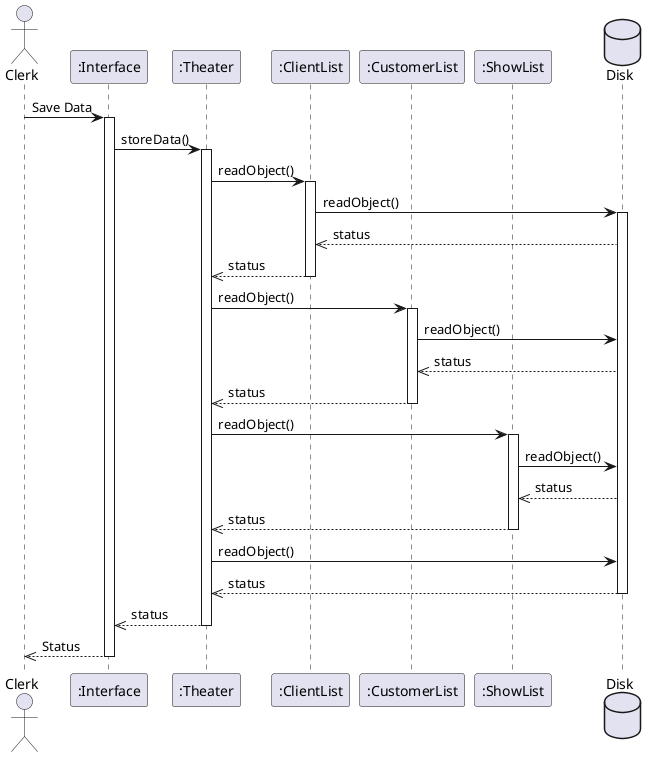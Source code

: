 @startuml

actor Clerk
participant ":Interface"
participant ":Theater"
participant ":ClientList"
participant ":CustomerList"
participant ":ShowList"
database Disk

Clerk -> ":Interface" : Save Data
activate ":Interface"

":Interface" -> ":Theater" : storeData()
activate ":Theater"

":Theater" -> ":ClientList": readObject()
activate ":ClientList"
":ClientList" -> Disk: readObject()
activate Disk
Disk -->> ":ClientList": status
":ClientList" -->> ":Theater": status
deactivate ":ClientList"

":Theater" -> ":CustomerList": readObject()
activate ":CustomerList"
":CustomerList" -> Disk: readObject()
Disk -->> ":CustomerList": status
":CustomerList" -->> ":Theater": status
deactivate ":CustomerList"

":Theater" -> ":ShowList": readObject()
activate ":ShowList"
":ShowList" -> Disk: readObject()
Disk -->> ":ShowList": status
":ShowList" -->> ":Theater": status
deactivate ":ShowList"

":Theater" -> Disk: readObject()
Disk -->> ":Theater": status

deactivate Disk

":Theater" -->> ":Interface": status
deactivate ":Theater"

":Interface" -->> Clerk: Status
deactivate ":Interface"
deactivate Clerk

@enduml